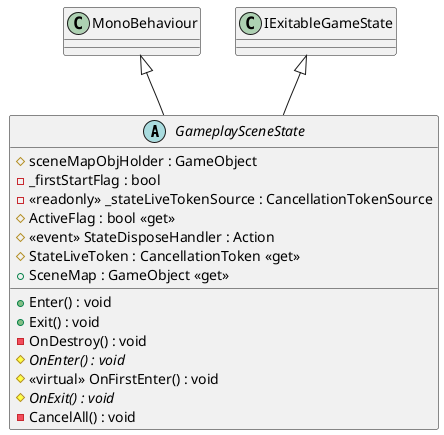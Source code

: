 @startuml
abstract class GameplaySceneState {
    # sceneMapObjHolder : GameObject
    - _firstStartFlag : bool
    - <<readonly>> _stateLiveTokenSource : CancellationTokenSource
    # ActiveFlag : bool <<get>>
    #  <<event>> StateDisposeHandler : Action 
    # StateLiveToken : CancellationToken <<get>>
    + SceneMap : GameObject <<get>>
    + Enter() : void
    + Exit() : void
    - OnDestroy() : void
    # {abstract} OnEnter() : void
    # <<virtual>> OnFirstEnter() : void
    # {abstract} OnExit() : void
    - CancelAll() : void
}
MonoBehaviour <|-- GameplaySceneState
IExitableGameState <|-- GameplaySceneState
@enduml

